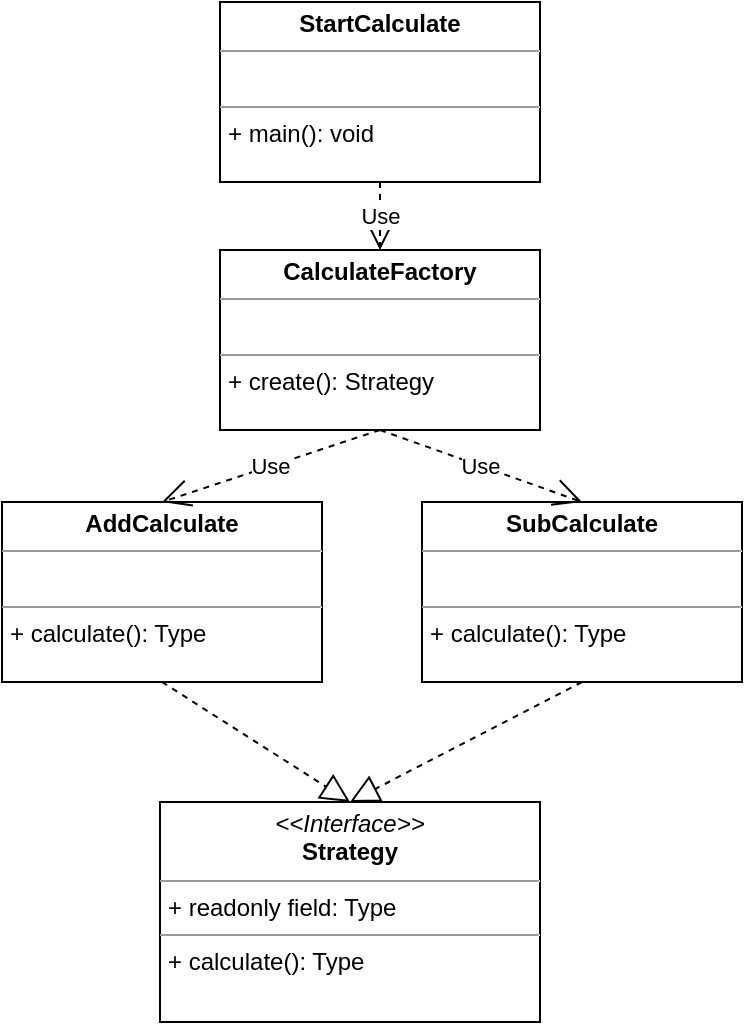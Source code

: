 <mxfile version="21.5.2" type="github">
  <diagram id="C5RBs43oDa-KdzZeNtuy" name="Page-1">
    <mxGraphModel dx="1808" dy="552" grid="1" gridSize="10" guides="1" tooltips="1" connect="1" arrows="1" fold="1" page="1" pageScale="1" pageWidth="827" pageHeight="1169" math="0" shadow="0">
      <root>
        <mxCell id="WIyWlLk6GJQsqaUBKTNV-0" />
        <mxCell id="WIyWlLk6GJQsqaUBKTNV-1" parent="WIyWlLk6GJQsqaUBKTNV-0" />
        <mxCell id="s5Y1ybC-TkDmhehoQRYn-2" value="&lt;p style=&quot;margin:0px;margin-top:4px;text-align:center;&quot;&gt;&lt;i&gt;&amp;lt;&amp;lt;Interface&amp;gt;&amp;gt;&lt;/i&gt;&lt;br&gt;&lt;b&gt;Strategy&lt;/b&gt;&lt;br&gt;&lt;/p&gt;&lt;hr size=&quot;1&quot;&gt;&lt;p style=&quot;margin:0px;margin-left:4px;&quot;&gt;+ readonly field: Type&lt;/p&gt;&lt;hr size=&quot;1&quot;&gt;&lt;p style=&quot;margin:0px;margin-left:4px;&quot;&gt;+ calculate(): Type&lt;/p&gt;" style="verticalAlign=top;align=left;overflow=fill;fontSize=12;fontFamily=Helvetica;html=1;whiteSpace=wrap;" vertex="1" parent="WIyWlLk6GJQsqaUBKTNV-1">
          <mxGeometry x="-541" y="430" width="190" height="110" as="geometry" />
        </mxCell>
        <mxCell id="s5Y1ybC-TkDmhehoQRYn-3" value="" style="endArrow=block;dashed=1;endFill=0;endSize=12;html=1;rounded=0;exitX=0.5;exitY=1;exitDx=0;exitDy=0;entryX=0.5;entryY=0;entryDx=0;entryDy=0;" edge="1" parent="WIyWlLk6GJQsqaUBKTNV-1" source="s5Y1ybC-TkDmhehoQRYn-4" target="s5Y1ybC-TkDmhehoQRYn-2">
          <mxGeometry width="160" relative="1" as="geometry">
            <mxPoint x="-311" y="280" as="sourcePoint" />
            <mxPoint x="-151" y="280" as="targetPoint" />
          </mxGeometry>
        </mxCell>
        <mxCell id="s5Y1ybC-TkDmhehoQRYn-4" value="&lt;p style=&quot;margin:0px;margin-top:4px;text-align:center;&quot;&gt;&lt;b&gt;AddCalculate&lt;/b&gt;&lt;/p&gt;&lt;hr size=&quot;1&quot;&gt;&lt;p style=&quot;margin:0px;margin-left:4px;&quot;&gt;&lt;br&gt;&lt;/p&gt;&lt;hr size=&quot;1&quot;&gt;&lt;p style=&quot;margin:0px;margin-left:4px;&quot;&gt;+ calculate(): Type&lt;/p&gt;" style="verticalAlign=top;align=left;overflow=fill;fontSize=12;fontFamily=Helvetica;html=1;whiteSpace=wrap;" vertex="1" parent="WIyWlLk6GJQsqaUBKTNV-1">
          <mxGeometry x="-620" y="280" width="160" height="90" as="geometry" />
        </mxCell>
        <mxCell id="s5Y1ybC-TkDmhehoQRYn-5" value="&lt;p style=&quot;margin:0px;margin-top:4px;text-align:center;&quot;&gt;&lt;b&gt;SubCalculate&lt;/b&gt;&lt;/p&gt;&lt;hr size=&quot;1&quot;&gt;&lt;p style=&quot;margin:0px;margin-left:4px;&quot;&gt;&lt;br&gt;&lt;/p&gt;&lt;hr size=&quot;1&quot;&gt;&lt;p style=&quot;margin:0px;margin-left:4px;&quot;&gt;+ calculate(): Type&lt;/p&gt;" style="verticalAlign=top;align=left;overflow=fill;fontSize=12;fontFamily=Helvetica;html=1;whiteSpace=wrap;" vertex="1" parent="WIyWlLk6GJQsqaUBKTNV-1">
          <mxGeometry x="-410" y="280" width="160" height="90" as="geometry" />
        </mxCell>
        <mxCell id="s5Y1ybC-TkDmhehoQRYn-7" value="" style="endArrow=block;dashed=1;endFill=0;endSize=12;html=1;rounded=0;exitX=0.5;exitY=1;exitDx=0;exitDy=0;" edge="1" parent="WIyWlLk6GJQsqaUBKTNV-1" source="s5Y1ybC-TkDmhehoQRYn-5">
          <mxGeometry width="160" relative="1" as="geometry">
            <mxPoint x="-341" y="256" as="sourcePoint" />
            <mxPoint x="-446" y="430" as="targetPoint" />
          </mxGeometry>
        </mxCell>
        <mxCell id="s5Y1ybC-TkDmhehoQRYn-8" value="&lt;p style=&quot;margin:0px;margin-top:4px;text-align:center;&quot;&gt;&lt;b&gt;StartCalculate&lt;/b&gt;&lt;/p&gt;&lt;hr size=&quot;1&quot;&gt;&lt;p style=&quot;margin:0px;margin-left:4px;&quot;&gt;&lt;br&gt;&lt;/p&gt;&lt;hr size=&quot;1&quot;&gt;&lt;p style=&quot;margin:0px;margin-left:4px;&quot;&gt;+ main(): void&lt;/p&gt;" style="verticalAlign=top;align=left;overflow=fill;fontSize=12;fontFamily=Helvetica;html=1;whiteSpace=wrap;" vertex="1" parent="WIyWlLk6GJQsqaUBKTNV-1">
          <mxGeometry x="-511" y="30" width="160" height="90" as="geometry" />
        </mxCell>
        <mxCell id="s5Y1ybC-TkDmhehoQRYn-9" value="&lt;p style=&quot;margin:0px;margin-top:4px;text-align:center;&quot;&gt;&lt;b&gt;CalculateFactory&lt;/b&gt;&lt;/p&gt;&lt;hr size=&quot;1&quot;&gt;&lt;p style=&quot;margin:0px;margin-left:4px;&quot;&gt;&lt;br&gt;&lt;/p&gt;&lt;hr size=&quot;1&quot;&gt;&lt;p style=&quot;margin:0px;margin-left:4px;&quot;&gt;+ create(): Strategy&lt;/p&gt;" style="verticalAlign=top;align=left;overflow=fill;fontSize=12;fontFamily=Helvetica;html=1;whiteSpace=wrap;" vertex="1" parent="WIyWlLk6GJQsqaUBKTNV-1">
          <mxGeometry x="-511" y="154" width="160" height="90" as="geometry" />
        </mxCell>
        <mxCell id="s5Y1ybC-TkDmhehoQRYn-10" value="Use" style="endArrow=open;endSize=12;dashed=1;html=1;rounded=0;exitX=0.5;exitY=1;exitDx=0;exitDy=0;entryX=0.5;entryY=0;entryDx=0;entryDy=0;" edge="1" parent="WIyWlLk6GJQsqaUBKTNV-1" source="s5Y1ybC-TkDmhehoQRYn-9" target="s5Y1ybC-TkDmhehoQRYn-5">
          <mxGeometry width="160" relative="1" as="geometry">
            <mxPoint x="-261" y="340" as="sourcePoint" />
            <mxPoint x="-431" y="280" as="targetPoint" />
          </mxGeometry>
        </mxCell>
        <mxCell id="s5Y1ybC-TkDmhehoQRYn-11" value="Use" style="endArrow=open;endSize=12;dashed=1;html=1;rounded=0;exitX=0.5;exitY=1;exitDx=0;exitDy=0;entryX=0.5;entryY=0;entryDx=0;entryDy=0;" edge="1" parent="WIyWlLk6GJQsqaUBKTNV-1" source="s5Y1ybC-TkDmhehoQRYn-9" target="s5Y1ybC-TkDmhehoQRYn-4">
          <mxGeometry width="160" relative="1" as="geometry">
            <mxPoint x="-421" y="254" as="sourcePoint" />
            <mxPoint x="-331" y="290" as="targetPoint" />
          </mxGeometry>
        </mxCell>
        <mxCell id="s5Y1ybC-TkDmhehoQRYn-12" value="Use" style="endArrow=open;endSize=12;dashed=1;html=1;rounded=0;exitX=0.5;exitY=1;exitDx=0;exitDy=0;entryX=0.5;entryY=0;entryDx=0;entryDy=0;" edge="1" parent="WIyWlLk6GJQsqaUBKTNV-1" source="s5Y1ybC-TkDmhehoQRYn-8" target="s5Y1ybC-TkDmhehoQRYn-9">
          <mxGeometry width="160" relative="1" as="geometry">
            <mxPoint x="-421" y="254" as="sourcePoint" />
            <mxPoint x="-530" y="290" as="targetPoint" />
          </mxGeometry>
        </mxCell>
      </root>
    </mxGraphModel>
  </diagram>
</mxfile>
